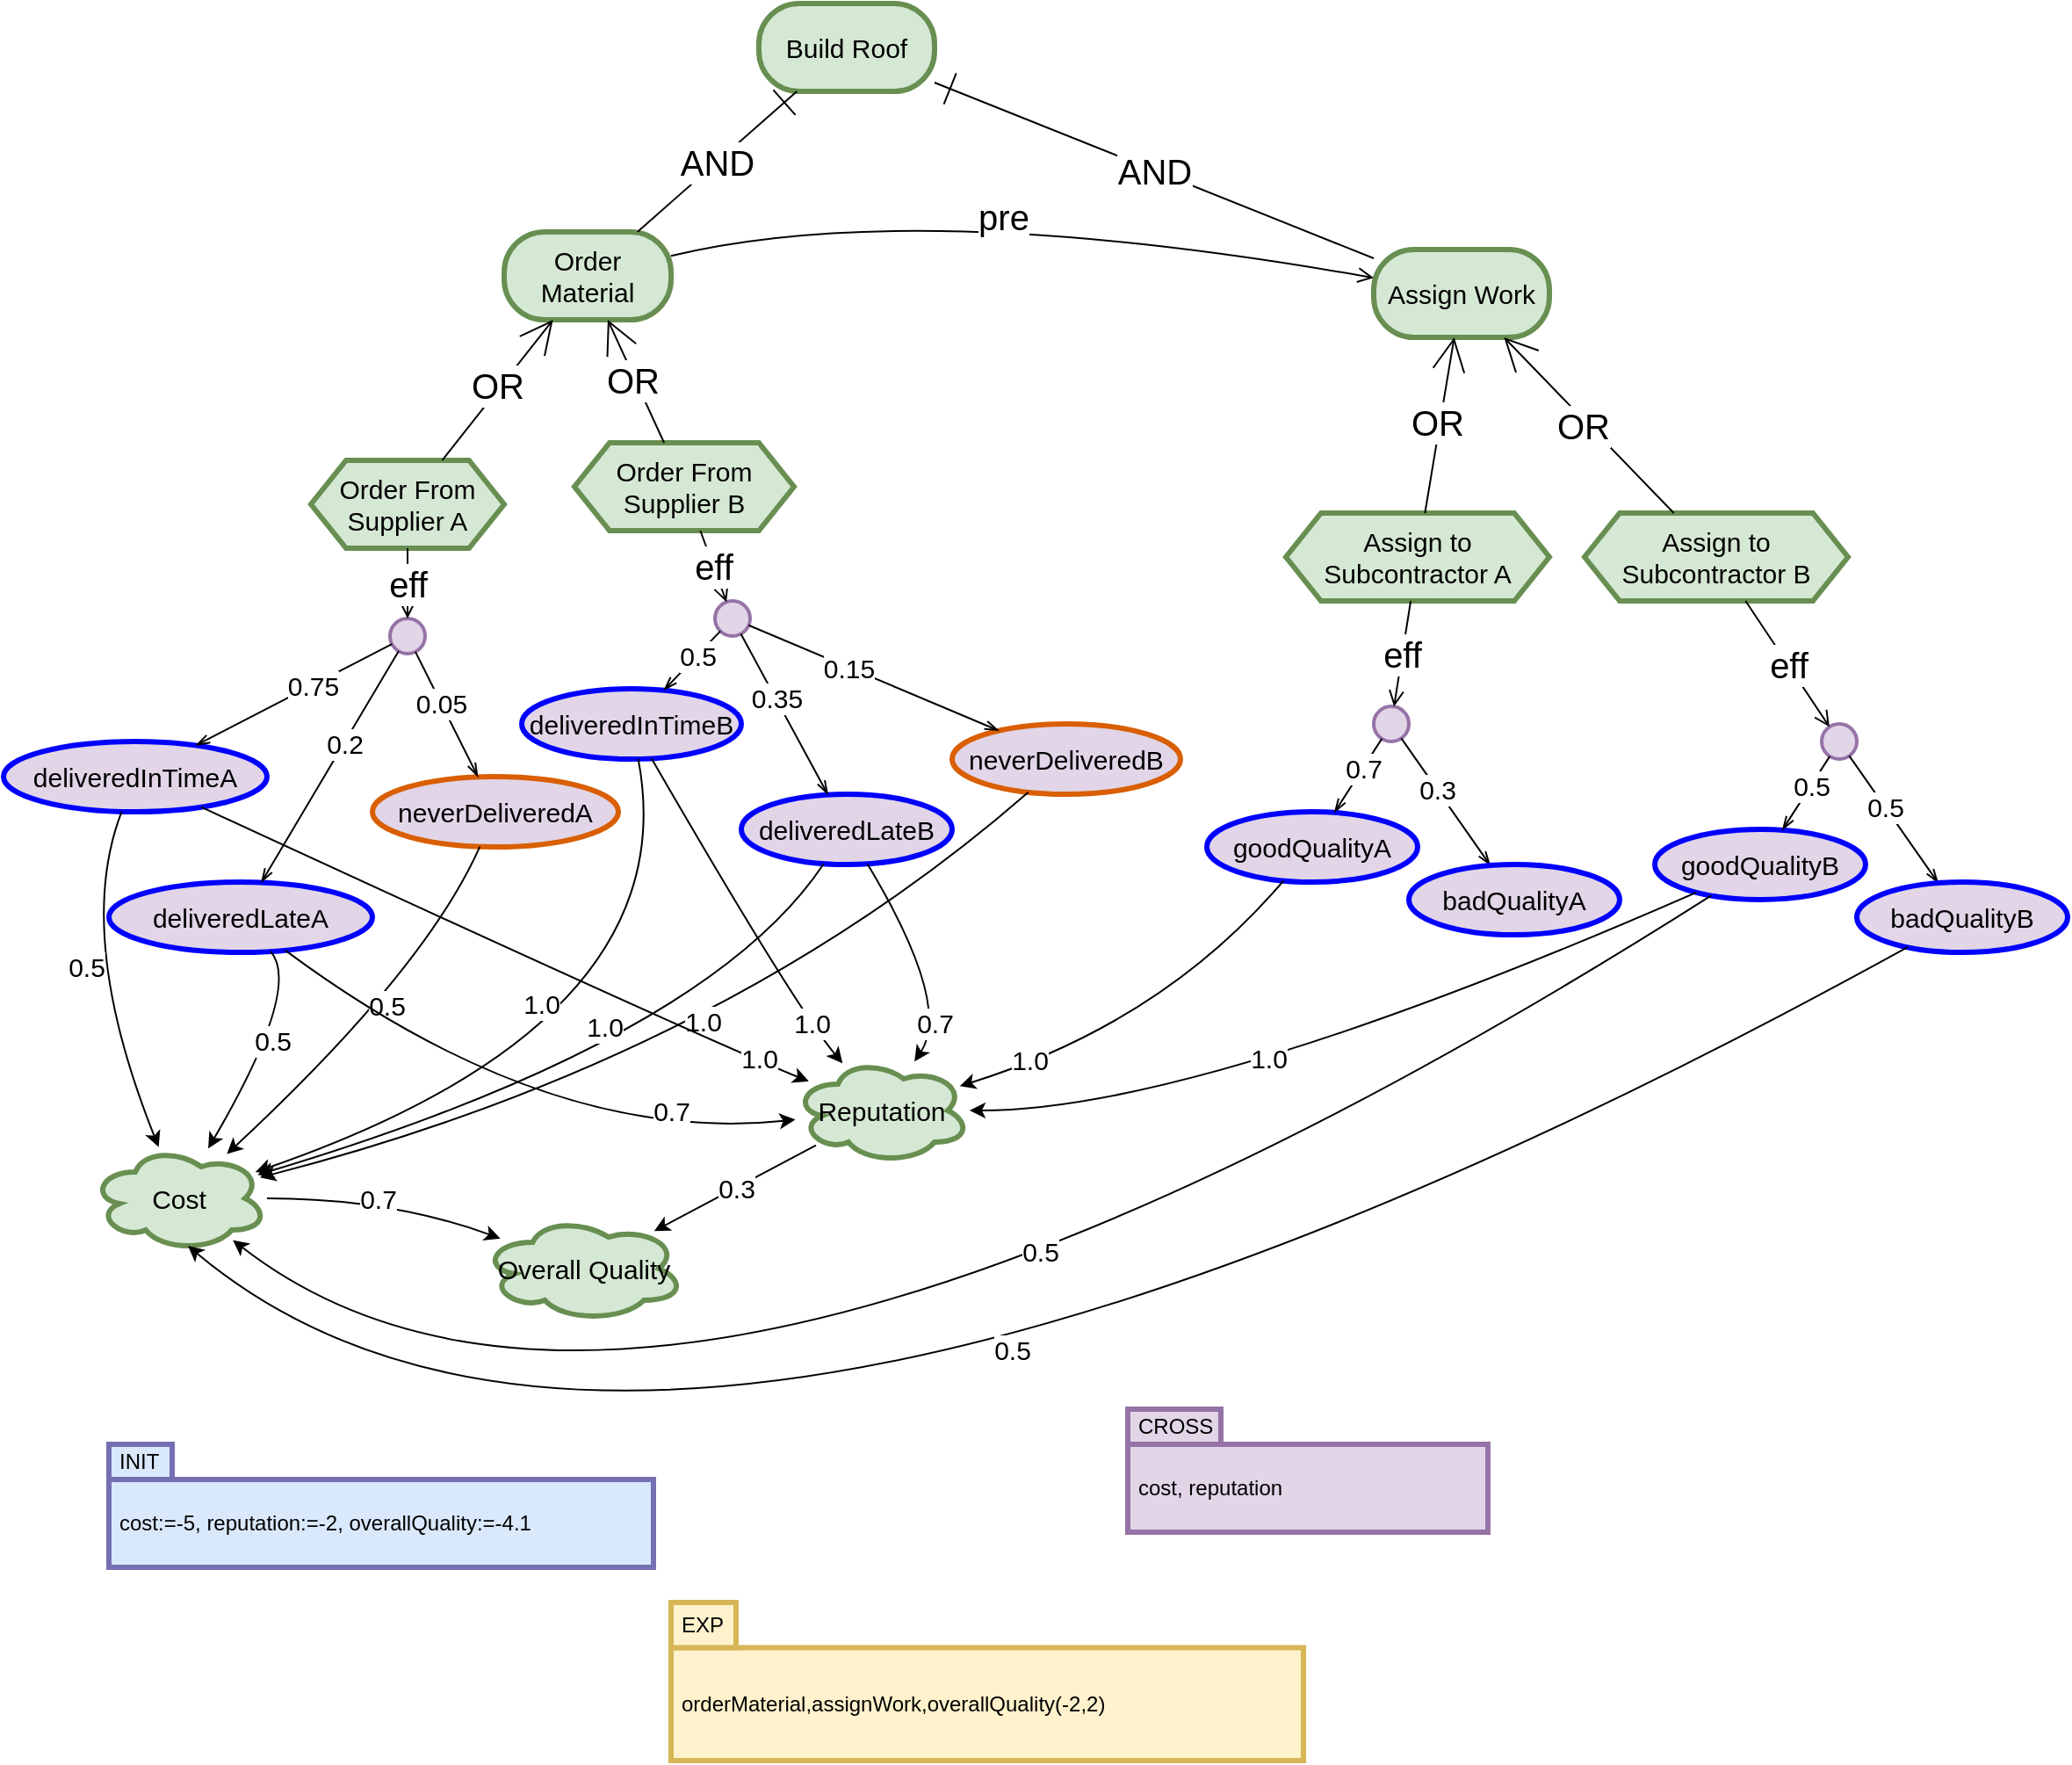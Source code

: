 <mxfile compressed="false" version="28.0.6">
  <diagram id="UxMqaiS_ZeVZrvt0yCDw" name="Page-1">
    <mxGraphModel dx="2526" dy="875" grid="1" gridSize="10" guides="1" tooltips="1" connect="1" arrows="1" fold="1" page="1" pageScale="1" pageWidth="1100" pageHeight="850" math="0" shadow="0">
      <root>
        <mxCell id="0" />
        <mxCell id="1" parent="0" />
        <object label="Order Material" concept="goal" actor="default" id="s7Z0I-bON0rsUeWnYovQ-43">
          <mxCell style="rounded=1;whiteSpace=wrap;html=1;arcSize=46;fillColor=#d5e8d4;strokeColor=#688F51;fontSize=15;strokeWidth=3;" parent="1" vertex="1">
            <mxGeometry x="275" y="170" width="95" height="50" as="geometry" />
          </mxCell>
        </object>
        <object label="Order From Supplier A" concept="task" actor="default" id="s7Z0I-bON0rsUeWnYovQ-47">
          <mxCell style="shape=hexagon;perimeter=hexagonPerimeter2;whiteSpace=wrap;html=1;fixedSize=1;strokeWidth=3;fontSize=15;size=20;fillColor=#d5e8d4;strokeColor=#688F51;" parent="1" vertex="1">
            <mxGeometry x="165" y="300" width="110" height="50" as="geometry" />
          </mxCell>
        </object>
        <object label="Order From Supplier B" concept="task" actor="default" id="s7Z0I-bON0rsUeWnYovQ-48">
          <mxCell style="shape=hexagon;perimeter=hexagonPerimeter2;whiteSpace=wrap;html=1;fixedSize=1;strokeWidth=3;fontSize=15;size=20;fillColor=#d5e8d4;strokeColor=#688F51;" parent="1" vertex="1">
            <mxGeometry x="315" y="290" width="125" height="50" as="geometry" />
          </mxCell>
        </object>
        <object label="OR" concept="orDecomp" id="s7Z0I-bON0rsUeWnYovQ-49">
          <mxCell style="orthogonalLoop=1;jettySize=auto;html=1;fontSize=20;endArrow=open;endFill=0;endSize=17;strokeColor=#000000;curved=1;" parent="1" source="s7Z0I-bON0rsUeWnYovQ-47" target="s7Z0I-bON0rsUeWnYovQ-43" edge="1">
            <mxGeometry x="0.038" y="2" relative="1" as="geometry">
              <mxPoint x="345" y="240" as="sourcePoint" />
              <mxPoint x="345" y="180" as="targetPoint" />
              <mxPoint as="offset" />
            </mxGeometry>
          </mxCell>
        </object>
        <object label="OR" concept="orDecomp" id="s7Z0I-bON0rsUeWnYovQ-50">
          <mxCell style="orthogonalLoop=1;jettySize=auto;html=1;fontSize=20;endArrow=open;endFill=0;endSize=17;strokeColor=#000000;curved=1;" parent="1" source="s7Z0I-bON0rsUeWnYovQ-48" target="s7Z0I-bON0rsUeWnYovQ-43" edge="1">
            <mxGeometry x="0.038" y="2" relative="1" as="geometry">
              <mxPoint x="385" y="360" as="sourcePoint" />
              <mxPoint x="290.714" y="250" as="targetPoint" />
              <mxPoint as="offset" />
            </mxGeometry>
          </mxCell>
        </object>
        <object label="" concept="effectGroup" id="s7Z0I-bON0rsUeWnYovQ-51">
          <mxCell style="ellipse;whiteSpace=wrap;html=1;aspect=fixed;strokeWidth=2;fontSize=15;fillColor=#e1d5e7;strokeColor=#9673a6;" parent="1" vertex="1">
            <mxGeometry x="210" y="390" width="20" height="20" as="geometry" />
          </mxCell>
        </object>
        <object label="eff" concept="effectLink" id="s7Z0I-bON0rsUeWnYovQ-52">
          <mxCell style="orthogonalLoop=1;jettySize=auto;html=1;fontSize=20;endArrow=open;endFill=0;endSize=7;elbow=vertical;strokeColor=#000302;" parent="1" source="s7Z0I-bON0rsUeWnYovQ-47" target="s7Z0I-bON0rsUeWnYovQ-51" edge="1">
            <mxGeometry relative="1" as="geometry">
              <mxPoint x="215" y="380" as="sourcePoint" />
              <mxPoint y="235" as="targetPoint" />
            </mxGeometry>
          </mxCell>
        </object>
        <object label="deliveredInTimeA" concept="effect" status="attainment" actor="" id="s7Z0I-bON0rsUeWnYovQ-53">
          <mxCell style="ellipse;whiteSpace=wrap;html=1;strokeWidth=3;fontSize=15;fillColor=#e1d5e7;strokeColor=#0000FF;" parent="1" vertex="1">
            <mxGeometry x="-10" y="460" width="150" height="40" as="geometry" />
          </mxCell>
        </object>
        <object label="neverDeliveredA" concept="effect" status="failure" actor="" id="s7Z0I-bON0rsUeWnYovQ-54">
          <mxCell style="ellipse;whiteSpace=wrap;html=1;strokeWidth=3;fontSize=15;fillColor=#e1d5e7;strokeColor=#d95f02;" parent="1" vertex="1">
            <mxGeometry x="200" y="480" width="140" height="40" as="geometry" />
          </mxCell>
        </object>
        <object label="0.75" concept="effectGroupLink" id="s7Z0I-bON0rsUeWnYovQ-55">
          <mxCell style="endArrow=openThin;html=1;fontSize=15;endFill=0;elbow=vertical;curved=1;strokeColor=#000000;" parent="1" source="s7Z0I-bON0rsUeWnYovQ-51" target="s7Z0I-bON0rsUeWnYovQ-53" edge="1">
            <mxGeometry x="-0.2" width="50" height="50" relative="1" as="geometry">
              <mxPoint x="312" y="465" as="sourcePoint" />
              <mxPoint x="312" y="515" as="targetPoint" />
              <mxPoint as="offset" />
            </mxGeometry>
          </mxCell>
        </object>
        <object label="0.05" concept="effectGroupLink" id="s7Z0I-bON0rsUeWnYovQ-56">
          <mxCell style="endArrow=openThin;html=1;fontSize=15;endFill=0;elbow=vertical;curved=1;strokeColor=#000000;" parent="1" source="s7Z0I-bON0rsUeWnYovQ-51" target="s7Z0I-bON0rsUeWnYovQ-54" edge="1">
            <mxGeometry x="-0.2" width="50" height="50" relative="1" as="geometry">
              <mxPoint x="178.445" y="502.552" as="sourcePoint" />
              <mxPoint x="131.912" y="555.592" as="targetPoint" />
              <mxPoint as="offset" />
            </mxGeometry>
          </mxCell>
        </object>
        <object label="" concept="effectGroup" id="s7Z0I-bON0rsUeWnYovQ-57">
          <mxCell style="ellipse;whiteSpace=wrap;html=1;aspect=fixed;strokeWidth=2;fontSize=15;fillColor=#e1d5e7;strokeColor=#9673a6;" parent="1" vertex="1">
            <mxGeometry x="395" y="380" width="20" height="20" as="geometry" />
          </mxCell>
        </object>
        <object label="eff" concept="effectLink" id="s7Z0I-bON0rsUeWnYovQ-58">
          <mxCell style="orthogonalLoop=1;jettySize=auto;html=1;fontSize=20;endArrow=open;endFill=0;endSize=7;elbow=vertical;strokeColor=#000302;" parent="1" source="s7Z0I-bON0rsUeWnYovQ-48" target="s7Z0I-bON0rsUeWnYovQ-57" edge="1">
            <mxGeometry relative="1" as="geometry">
              <mxPoint x="445" y="410" as="sourcePoint" />
              <mxPoint x="230" y="265" as="targetPoint" />
            </mxGeometry>
          </mxCell>
        </object>
        <object label="deliveredInTimeB" concept="effect" status="attainment" actor="" id="s7Z0I-bON0rsUeWnYovQ-59">
          <mxCell style="ellipse;whiteSpace=wrap;html=1;strokeWidth=3;fontSize=15;fillColor=#e1d5e7;strokeColor=#0000FF;" parent="1" vertex="1">
            <mxGeometry x="285" y="430" width="125" height="40" as="geometry" />
          </mxCell>
        </object>
        <object label="neverDeliveredB" concept="effect" status="failure" actor="" id="s7Z0I-bON0rsUeWnYovQ-60">
          <mxCell style="ellipse;whiteSpace=wrap;html=1;strokeWidth=3;fontSize=15;fillColor=#e1d5e7;strokeColor=#d95f02;" parent="1" vertex="1">
            <mxGeometry x="530" y="450" width="130" height="40" as="geometry" />
          </mxCell>
        </object>
        <object label="0.5" concept="effectGroupLink" id="s7Z0I-bON0rsUeWnYovQ-61">
          <mxCell style="endArrow=openThin;html=1;fontSize=15;endFill=0;elbow=vertical;curved=1;strokeColor=#000000;" parent="1" source="s7Z0I-bON0rsUeWnYovQ-57" target="s7Z0I-bON0rsUeWnYovQ-59" edge="1">
            <mxGeometry x="-0.2" width="50" height="50" relative="1" as="geometry">
              <mxPoint x="542" y="495" as="sourcePoint" />
              <mxPoint x="542" y="545" as="targetPoint" />
              <mxPoint as="offset" />
            </mxGeometry>
          </mxCell>
        </object>
        <object label="0.15" concept="effectGroupLink" id="s7Z0I-bON0rsUeWnYovQ-62">
          <mxCell style="endArrow=openThin;html=1;fontSize=15;endFill=0;elbow=vertical;curved=1;strokeColor=#000000;" parent="1" source="s7Z0I-bON0rsUeWnYovQ-57" target="s7Z0I-bON0rsUeWnYovQ-60" edge="1">
            <mxGeometry x="-0.2" width="50" height="50" relative="1" as="geometry">
              <mxPoint x="408.445" y="532.552" as="sourcePoint" />
              <mxPoint x="361.912" y="585.592" as="targetPoint" />
              <mxPoint as="offset" />
            </mxGeometry>
          </mxCell>
        </object>
        <object label="Cost" concept="quality" actor="default" id="s7Z0I-bON0rsUeWnYovQ-84">
          <mxCell style="ellipse;shape=cloud;whiteSpace=wrap;html=1;strokeWidth=3;fontSize=15;fillColor=#d5e8d4;strokeColor=#688F51;" parent="1" vertex="1">
            <mxGeometry x="40" y="690" width="100" height="60" as="geometry" />
          </mxCell>
        </object>
        <object label="0.5" concept="contributionLink" id="s7Z0I-bON0rsUeWnYovQ-85">
          <mxCell style="endArrow=classic;html=1;fontSize=15;elbow=vertical;curved=1;strokeColor=#000000;" parent="1" source="s7Z0I-bON0rsUeWnYovQ-53" target="s7Z0I-bON0rsUeWnYovQ-84" edge="1">
            <mxGeometry x="-0.077" relative="1" as="geometry">
              <mxPoint x="435" y="580.095" as="sourcePoint" />
              <mxPoint x="488.317" y="580.029" as="targetPoint" />
              <Array as="points">
                <mxPoint x="30" y="570" />
              </Array>
              <mxPoint as="offset" />
            </mxGeometry>
          </mxCell>
        </object>
        <object label="Reputation" concept="quality" actor="default" id="s7Z0I-bON0rsUeWnYovQ-86">
          <mxCell style="ellipse;shape=cloud;whiteSpace=wrap;html=1;strokeWidth=3;fontSize=15;fillColor=#d5e8d4;strokeColor=#688F51;" parent="1" vertex="1">
            <mxGeometry x="440" y="640" width="100" height="60" as="geometry" />
          </mxCell>
        </object>
        <object label="Overall Quality" concept="quality" actor="default" id="s7Z0I-bON0rsUeWnYovQ-89">
          <mxCell style="ellipse;shape=cloud;whiteSpace=wrap;html=1;strokeWidth=3;fontSize=15;fillColor=#d5e8d4;strokeColor=#688F51;" parent="1" vertex="1">
            <mxGeometry x="262.5" y="730" width="115" height="60" as="geometry" />
          </mxCell>
        </object>
        <object label="0.7" concept="contributionLink" id="s7Z0I-bON0rsUeWnYovQ-90">
          <mxCell style="endArrow=classic;html=1;fontSize=15;elbow=vertical;curved=1;strokeColor=#000000;" parent="1" source="s7Z0I-bON0rsUeWnYovQ-84" target="s7Z0I-bON0rsUeWnYovQ-89" edge="1">
            <mxGeometry x="-0.077" relative="1" as="geometry">
              <mxPoint x="595" y="580.095" as="sourcePoint" />
              <mxPoint x="648.317" y="580.029" as="targetPoint" />
              <Array as="points">
                <mxPoint x="210" y="720" />
              </Array>
              <mxPoint as="offset" />
            </mxGeometry>
          </mxCell>
        </object>
        <object label="0.3" concept="contributionLink" id="s7Z0I-bON0rsUeWnYovQ-91">
          <mxCell style="endArrow=classic;html=1;fontSize=15;elbow=vertical;curved=1;strokeColor=#000000;" parent="1" source="s7Z0I-bON0rsUeWnYovQ-86" target="s7Z0I-bON0rsUeWnYovQ-89" edge="1">
            <mxGeometry relative="1" as="geometry">
              <mxPoint x="403.448" y="642.299" as="sourcePoint" />
              <mxPoint x="510" y="670" as="targetPoint" />
            </mxGeometry>
          </mxCell>
        </object>
        <object label="deliveredLateA" concept="effect" status="attainment" actor="" id="vVbBvmcP8cE8SM1TlQaR-1">
          <mxCell style="ellipse;whiteSpace=wrap;html=1;strokeWidth=3;fontSize=15;fillColor=#e1d5e7;strokeColor=#0000FF;" parent="1" vertex="1">
            <mxGeometry x="50" y="540" width="150" height="40" as="geometry" />
          </mxCell>
        </object>
        <object label="0.2" concept="effectGroupLink" id="vVbBvmcP8cE8SM1TlQaR-2">
          <mxCell style="endArrow=openThin;html=1;fontSize=15;endFill=0;elbow=vertical;curved=1;strokeColor=#000000;" parent="1" source="s7Z0I-bON0rsUeWnYovQ-51" target="vVbBvmcP8cE8SM1TlQaR-1" edge="1">
            <mxGeometry x="-0.2" width="50" height="50" relative="1" as="geometry">
              <mxPoint x="170" y="410" as="sourcePoint" />
              <mxPoint x="220.167" y="500.198" as="targetPoint" />
              <mxPoint as="offset" />
            </mxGeometry>
          </mxCell>
        </object>
        <object label="deliveredLateB" concept="effect" status="attainment" actor="" id="vVbBvmcP8cE8SM1TlQaR-3">
          <mxCell style="ellipse;whiteSpace=wrap;html=1;strokeWidth=3;fontSize=15;fillColor=#e1d5e7;strokeColor=#0000FF;" parent="1" vertex="1">
            <mxGeometry x="410" y="490" width="120" height="40" as="geometry" />
          </mxCell>
        </object>
        <object label="0.35" concept="effectGroupLink" id="vVbBvmcP8cE8SM1TlQaR-4">
          <mxCell style="endArrow=openThin;html=1;fontSize=15;endFill=0;elbow=vertical;curved=1;strokeColor=#000000;" parent="1" source="s7Z0I-bON0rsUeWnYovQ-57" target="vVbBvmcP8cE8SM1TlQaR-3" edge="1">
            <mxGeometry x="-0.2" width="50" height="50" relative="1" as="geometry">
              <mxPoint x="408.116" y="407.253" as="sourcePoint" />
              <mxPoint x="375.749" y="440.872" as="targetPoint" />
              <mxPoint as="offset" />
            </mxGeometry>
          </mxCell>
        </object>
        <object label="0.5" concept="contributionLink" id="vVbBvmcP8cE8SM1TlQaR-5">
          <mxCell style="endArrow=classic;html=1;fontSize=15;elbow=vertical;curved=1;strokeColor=#000000;" parent="1" source="vVbBvmcP8cE8SM1TlQaR-1" target="s7Z0I-bON0rsUeWnYovQ-84" edge="1">
            <mxGeometry x="-0.077" relative="1" as="geometry">
              <mxPoint x="67.348" y="509.896" as="sourcePoint" />
              <mxPoint x="96.4" y="643.552" as="targetPoint" />
              <Array as="points">
                <mxPoint x="160" y="600" />
              </Array>
              <mxPoint as="offset" />
            </mxGeometry>
          </mxCell>
        </object>
        <object label="0.5" concept="contributionLink" id="vVbBvmcP8cE8SM1TlQaR-6">
          <mxCell style="endArrow=classic;html=1;fontSize=15;elbow=vertical;curved=1;strokeColor=#000000;" parent="1" source="s7Z0I-bON0rsUeWnYovQ-54" target="s7Z0I-bON0rsUeWnYovQ-84" edge="1">
            <mxGeometry x="-0.077" relative="1" as="geometry">
              <mxPoint x="173.391" y="569.995" as="sourcePoint" />
              <mxPoint x="142.237" y="643.13" as="targetPoint" />
              <Array as="points">
                <mxPoint x="230" y="590" />
              </Array>
              <mxPoint as="offset" />
            </mxGeometry>
          </mxCell>
        </object>
        <object label="1.0" concept="contributionLink" id="vVbBvmcP8cE8SM1TlQaR-7">
          <mxCell style="endArrow=classic;html=1;fontSize=15;elbow=vertical;curved=1;strokeColor=#000000;" parent="1" source="s7Z0I-bON0rsUeWnYovQ-59" target="s7Z0I-bON0rsUeWnYovQ-84" edge="1">
            <mxGeometry x="0.103" y="-38" relative="1" as="geometry">
              <mxPoint x="271.149" y="529.839" as="sourcePoint" />
              <mxPoint x="155.936" y="649.141" as="targetPoint" />
              <Array as="points">
                <mxPoint x="380" y="620" />
              </Array>
              <mxPoint as="offset" />
            </mxGeometry>
          </mxCell>
        </object>
        <object label="1.0" concept="contributionLink" id="vVbBvmcP8cE8SM1TlQaR-8">
          <mxCell style="endArrow=classic;html=1;fontSize=15;elbow=vertical;curved=1;strokeColor=#000000;" parent="1" source="vVbBvmcP8cE8SM1TlQaR-3" target="s7Z0I-bON0rsUeWnYovQ-84" edge="1">
            <mxGeometry x="-0.102" y="-24" relative="1" as="geometry">
              <mxPoint x="361.314" y="479.963" as="sourcePoint" />
              <mxPoint x="168.539" y="662.8" as="targetPoint" />
              <Array as="points">
                <mxPoint x="390" y="630" />
              </Array>
              <mxPoint as="offset" />
            </mxGeometry>
          </mxCell>
        </object>
        <object label="1.0" concept="contributionLink" id="vVbBvmcP8cE8SM1TlQaR-9">
          <mxCell style="endArrow=classic;html=1;fontSize=15;elbow=vertical;curved=1;strokeColor=#000000;" parent="1" source="s7Z0I-bON0rsUeWnYovQ-60" target="s7Z0I-bON0rsUeWnYovQ-84" edge="1">
            <mxGeometry x="-0.102" y="-24" relative="1" as="geometry">
              <mxPoint x="466.984" y="539.524" as="sourcePoint" />
              <mxPoint x="169.239" y="664.785" as="targetPoint" />
              <Array as="points">
                <mxPoint x="400" y="640" />
              </Array>
              <mxPoint as="offset" />
            </mxGeometry>
          </mxCell>
        </object>
        <object label="1.0" concept="contributionLink" id="vVbBvmcP8cE8SM1TlQaR-10">
          <mxCell style="endArrow=classic;html=1;fontSize=15;elbow=vertical;curved=1;strokeColor=#000000;" parent="1" source="s7Z0I-bON0rsUeWnYovQ-53" target="s7Z0I-bON0rsUeWnYovQ-86" edge="1">
            <mxGeometry x="0.835" y="2" relative="1" as="geometry">
              <mxPoint x="361.314" y="479.963" as="sourcePoint" />
              <mxPoint x="184.104" y="695.867" as="targetPoint" />
              <Array as="points">
                <mxPoint x="390" y="630" />
              </Array>
              <mxPoint as="offset" />
            </mxGeometry>
          </mxCell>
        </object>
        <object label="0.7" concept="contributionLink" id="vVbBvmcP8cE8SM1TlQaR-11">
          <mxCell style="endArrow=classic;html=1;fontSize=15;elbow=vertical;curved=1;strokeColor=#000000;" parent="1" source="vVbBvmcP8cE8SM1TlQaR-1" target="s7Z0I-bON0rsUeWnYovQ-86" edge="1">
            <mxGeometry x="0.576" y="13" relative="1" as="geometry">
              <mxPoint x="112.571" y="507.31" as="sourcePoint" />
              <mxPoint x="458.397" y="663.359" as="targetPoint" />
              <Array as="points">
                <mxPoint x="300" y="690" />
              </Array>
              <mxPoint as="offset" />
            </mxGeometry>
          </mxCell>
        </object>
        <object label="1.0" concept="contributionLink" id="vVbBvmcP8cE8SM1TlQaR-12">
          <mxCell style="endArrow=classic;html=1;fontSize=15;elbow=vertical;curved=1;strokeColor=#000000;" parent="1" source="s7Z0I-bON0rsUeWnYovQ-59" target="s7Z0I-bON0rsUeWnYovQ-86" edge="1">
            <mxGeometry x="0.716" y="1" relative="1" as="geometry">
              <mxPoint x="112.571" y="507.31" as="sourcePoint" />
              <mxPoint x="458.397" y="663.359" as="targetPoint" />
              <Array as="points">
                <mxPoint x="440" y="610" />
              </Array>
              <mxPoint as="offset" />
            </mxGeometry>
          </mxCell>
        </object>
        <object label="0.7" concept="contributionLink" id="vVbBvmcP8cE8SM1TlQaR-13">
          <mxCell style="endArrow=classic;html=1;fontSize=15;elbow=vertical;curved=1;strokeColor=#000000;" parent="1" source="vVbBvmcP8cE8SM1TlQaR-3" target="s7Z0I-bON0rsUeWnYovQ-86" edge="1">
            <mxGeometry x="0.626" y="-3" relative="1" as="geometry">
              <mxPoint x="368.859" y="479.667" as="sourcePoint" />
              <mxPoint x="477.763" y="653.13" as="targetPoint" />
              <Array as="points">
                <mxPoint x="530" y="610" />
              </Array>
              <mxPoint as="offset" />
            </mxGeometry>
          </mxCell>
        </object>
        <object label="Assign Work" concept="goal" actor="default" id="vVbBvmcP8cE8SM1TlQaR-14">
          <mxCell style="rounded=1;whiteSpace=wrap;html=1;arcSize=46;fillColor=#d5e8d4;strokeColor=#688F51;fontSize=15;strokeWidth=3;" parent="1" vertex="1">
            <mxGeometry x="770" y="180" width="100" height="50" as="geometry" />
          </mxCell>
        </object>
        <object label="Assign to Subcontractor A" concept="task" actor="default" id="vVbBvmcP8cE8SM1TlQaR-15">
          <mxCell style="shape=hexagon;perimeter=hexagonPerimeter2;whiteSpace=wrap;html=1;fixedSize=1;strokeWidth=3;fontSize=15;size=20;fillColor=#d5e8d4;strokeColor=#688F51;" parent="1" vertex="1">
            <mxGeometry x="720" y="330" width="150" height="50" as="geometry" />
          </mxCell>
        </object>
        <object label="Assign to Subcontractor B" concept="task" actor="default" id="vVbBvmcP8cE8SM1TlQaR-16">
          <mxCell style="shape=hexagon;perimeter=hexagonPerimeter2;whiteSpace=wrap;html=1;fixedSize=1;strokeWidth=3;fontSize=15;size=20;fillColor=#d5e8d4;strokeColor=#688F51;" parent="1" vertex="1">
            <mxGeometry x="890" y="330" width="150" height="50" as="geometry" />
          </mxCell>
        </object>
        <object label="OR" concept="orDecomp" id="vVbBvmcP8cE8SM1TlQaR-18">
          <mxCell style="orthogonalLoop=1;jettySize=auto;html=1;fontSize=20;endArrow=open;endFill=0;endSize=17;strokeColor=#000000;curved=1;" parent="1" source="vVbBvmcP8cE8SM1TlQaR-15" target="vVbBvmcP8cE8SM1TlQaR-14" edge="1">
            <mxGeometry x="0.038" y="2" relative="1" as="geometry">
              <mxPoint x="375" y="300" as="sourcePoint" />
              <mxPoint x="340" y="230" as="targetPoint" />
              <mxPoint as="offset" />
            </mxGeometry>
          </mxCell>
        </object>
        <object label="OR" concept="orDecomp" id="vVbBvmcP8cE8SM1TlQaR-19">
          <mxCell style="orthogonalLoop=1;jettySize=auto;html=1;fontSize=20;endArrow=open;endFill=0;endSize=17;strokeColor=#000000;curved=1;" parent="1" source="vVbBvmcP8cE8SM1TlQaR-16" target="vVbBvmcP8cE8SM1TlQaR-14" edge="1">
            <mxGeometry x="0.038" y="2" relative="1" as="geometry">
              <mxPoint x="576.087" y="310" as="sourcePoint" />
              <mxPoint x="614.13" y="240" as="targetPoint" />
              <mxPoint as="offset" />
            </mxGeometry>
          </mxCell>
        </object>
        <object label="Build Roof" concept="goal" actor="default" runs="1" id="vVbBvmcP8cE8SM1TlQaR-20">
          <mxCell style="rounded=1;whiteSpace=wrap;html=1;arcSize=46;fillColor=#d5e8d4;strokeColor=#688F51;fontSize=15;strokeWidth=3;" parent="1" vertex="1">
            <mxGeometry x="420" y="40" width="100" height="50" as="geometry" />
          </mxCell>
        </object>
        <object label="AND" concept="andDecomp" id="vVbBvmcP8cE8SM1TlQaR-21">
          <mxCell style="rounded=0;orthogonalLoop=1;jettySize=auto;html=1;fontSize=20;endArrow=ERone;endFill=0;endSize=17;" parent="1" source="s7Z0I-bON0rsUeWnYovQ-43" target="vVbBvmcP8cE8SM1TlQaR-20" edge="1">
            <mxGeometry relative="1" as="geometry">
              <mxPoint x="360" y="150" as="sourcePoint" />
              <mxPoint x="360" y="100" as="targetPoint" />
            </mxGeometry>
          </mxCell>
        </object>
        <object label="AND" concept="andDecomp" id="vVbBvmcP8cE8SM1TlQaR-22">
          <mxCell style="rounded=0;orthogonalLoop=1;jettySize=auto;html=1;fontSize=20;endArrow=ERone;endFill=0;endSize=17;" parent="1" source="vVbBvmcP8cE8SM1TlQaR-14" target="vVbBvmcP8cE8SM1TlQaR-20" edge="1">
            <mxGeometry relative="1" as="geometry">
              <mxPoint x="360.865" y="180" as="sourcePoint" />
              <mxPoint x="451.635" y="100" as="targetPoint" />
            </mxGeometry>
          </mxCell>
        </object>
        <object label="" concept="effectGroup" id="vVbBvmcP8cE8SM1TlQaR-23">
          <mxCell style="ellipse;whiteSpace=wrap;html=1;aspect=fixed;strokeWidth=2;fontSize=15;fillColor=#e1d5e7;strokeColor=#9673a6;" parent="1" vertex="1">
            <mxGeometry x="770" y="440" width="20" height="20" as="geometry" />
          </mxCell>
        </object>
        <object label="eff" concept="effectLink" id="vVbBvmcP8cE8SM1TlQaR-24">
          <mxCell style="orthogonalLoop=1;jettySize=auto;html=1;fontSize=20;endArrow=open;endFill=0;endSize=7;elbow=vertical;strokeColor=#000302;rounded=0;" parent="1" source="vVbBvmcP8cE8SM1TlQaR-15" target="vVbBvmcP8cE8SM1TlQaR-23" edge="1">
            <mxGeometry relative="1" as="geometry">
              <mxPoint x="870" y="430" as="sourcePoint" />
              <mxPoint x="655" y="285" as="targetPoint" />
            </mxGeometry>
          </mxCell>
        </object>
        <object label="goodQualityA" concept="effect" status="attainment" actor="" id="vVbBvmcP8cE8SM1TlQaR-25">
          <mxCell style="ellipse;whiteSpace=wrap;html=1;strokeWidth=3;fontSize=15;fillColor=#e1d5e7;strokeColor=#0000FF;" parent="1" vertex="1">
            <mxGeometry x="675" y="500" width="120" height="40" as="geometry" />
          </mxCell>
        </object>
        <object label="0.7" concept="effectGroupLink" id="vVbBvmcP8cE8SM1TlQaR-27">
          <mxCell style="endArrow=openThin;html=1;fontSize=15;endFill=0;elbow=vertical;curved=1;strokeColor=#000000;rounded=0;" parent="1" source="vVbBvmcP8cE8SM1TlQaR-23" target="vVbBvmcP8cE8SM1TlQaR-25" edge="1">
            <mxGeometry x="-0.2" width="50" height="50" relative="1" as="geometry">
              <mxPoint x="904.5" y="480" as="sourcePoint" />
              <mxPoint x="904.5" y="530" as="targetPoint" />
              <mxPoint as="offset" />
            </mxGeometry>
          </mxCell>
        </object>
        <object label="0.3" concept="effectGroupLink" id="vVbBvmcP8cE8SM1TlQaR-28">
          <mxCell style="endArrow=openThin;html=1;fontSize=15;endFill=0;elbow=vertical;curved=1;strokeColor=#000000;rounded=0;" parent="1" source="vVbBvmcP8cE8SM1TlQaR-23" target="vVbBvmcP8cE8SM1TlQaR-29" edge="1">
            <mxGeometry x="-0.2" width="50" height="50" relative="1" as="geometry">
              <mxPoint x="770.945" y="517.552" as="sourcePoint" />
              <mxPoint x="871.848" y="507.833" as="targetPoint" />
              <mxPoint as="offset" />
            </mxGeometry>
          </mxCell>
        </object>
        <object label="badQualityA" concept="effect" status="attainment" actor="" id="vVbBvmcP8cE8SM1TlQaR-29">
          <mxCell style="ellipse;whiteSpace=wrap;html=1;strokeWidth=3;fontSize=15;fillColor=#e1d5e7;strokeColor=#0000FF;" parent="1" vertex="1">
            <mxGeometry x="790" y="530" width="120" height="40" as="geometry" />
          </mxCell>
        </object>
        <object label="pre" concept="precedenceLink" id="vVbBvmcP8cE8SM1TlQaR-30">
          <mxCell style="orthogonalLoop=1;jettySize=auto;html=1;fontSize=20;endArrow=open;endFill=0;endSize=7;elbow=vertical;curved=1;rounded=0;" parent="1" source="s7Z0I-bON0rsUeWnYovQ-43" target="vVbBvmcP8cE8SM1TlQaR-14" edge="1">
            <mxGeometry x="-0.05" y="-2" relative="1" as="geometry">
              <mxPoint x="460" y="220" as="sourcePoint" />
              <mxPoint x="520" y="210" as="targetPoint" />
              <Array as="points">
                <mxPoint x="510" y="150" />
              </Array>
              <mxPoint as="offset" />
            </mxGeometry>
          </mxCell>
        </object>
        <object label="" concept="effectGroup" id="vVbBvmcP8cE8SM1TlQaR-31">
          <mxCell style="ellipse;whiteSpace=wrap;html=1;aspect=fixed;strokeWidth=2;fontSize=15;fillColor=#e1d5e7;strokeColor=#9673a6;" parent="1" vertex="1">
            <mxGeometry x="1025" y="450" width="20" height="20" as="geometry" />
          </mxCell>
        </object>
        <object label="eff" concept="effectLink" id="vVbBvmcP8cE8SM1TlQaR-32">
          <mxCell style="orthogonalLoop=1;jettySize=auto;html=1;fontSize=20;endArrow=open;endFill=0;endSize=7;elbow=vertical;strokeColor=#000302;rounded=0;" parent="1" source="vVbBvmcP8cE8SM1TlQaR-16" target="vVbBvmcP8cE8SM1TlQaR-31" edge="1">
            <mxGeometry relative="1" as="geometry">
              <mxPoint x="1046.053" y="390" as="sourcePoint" />
              <mxPoint x="910" y="295" as="targetPoint" />
            </mxGeometry>
          </mxCell>
        </object>
        <object label="goodQualityB" concept="effect" status="attainment" actor="" id="vVbBvmcP8cE8SM1TlQaR-33">
          <mxCell style="ellipse;whiteSpace=wrap;html=1;strokeWidth=3;fontSize=15;fillColor=#e1d5e7;strokeColor=#0000FF;" parent="1" vertex="1">
            <mxGeometry x="930" y="510" width="120" height="40" as="geometry" />
          </mxCell>
        </object>
        <object label="0.5" concept="effectGroupLink" id="vVbBvmcP8cE8SM1TlQaR-34">
          <mxCell style="endArrow=openThin;html=1;fontSize=15;endFill=0;elbow=vertical;curved=1;strokeColor=#000000;rounded=0;" parent="1" source="vVbBvmcP8cE8SM1TlQaR-31" target="vVbBvmcP8cE8SM1TlQaR-33" edge="1">
            <mxGeometry x="-0.2" width="50" height="50" relative="1" as="geometry">
              <mxPoint x="1159.5" y="490" as="sourcePoint" />
              <mxPoint x="1159.5" y="540" as="targetPoint" />
              <mxPoint as="offset" />
            </mxGeometry>
          </mxCell>
        </object>
        <object label="0.5" concept="effectGroupLink" id="vVbBvmcP8cE8SM1TlQaR-35">
          <mxCell style="endArrow=openThin;html=1;fontSize=15;endFill=0;elbow=vertical;curved=1;strokeColor=#000000;rounded=0;" parent="1" source="vVbBvmcP8cE8SM1TlQaR-31" target="vVbBvmcP8cE8SM1TlQaR-36" edge="1">
            <mxGeometry x="-0.2" width="50" height="50" relative="1" as="geometry">
              <mxPoint x="1025.945" y="527.552" as="sourcePoint" />
              <mxPoint x="1126.848" y="517.833" as="targetPoint" />
              <mxPoint as="offset" />
            </mxGeometry>
          </mxCell>
        </object>
        <object label="badQualityB" concept="effect" status="attainment" actor="" id="vVbBvmcP8cE8SM1TlQaR-36">
          <mxCell style="ellipse;whiteSpace=wrap;html=1;strokeWidth=3;fontSize=15;fillColor=#e1d5e7;strokeColor=#0000FF;" parent="1" vertex="1">
            <mxGeometry x="1045" y="540" width="120" height="40" as="geometry" />
          </mxCell>
        </object>
        <object label="0.5" concept="contributionLink" id="vVbBvmcP8cE8SM1TlQaR-39">
          <mxCell style="endArrow=classic;html=1;fontSize=15;elbow=vertical;curved=1;strokeColor=#000000;" parent="1" source="vVbBvmcP8cE8SM1TlQaR-33" target="s7Z0I-bON0rsUeWnYovQ-84" edge="1">
            <mxGeometry x="-0.152" y="-34" relative="1" as="geometry">
              <mxPoint x="728.59" y="740" as="sourcePoint" />
              <mxPoint x="861.417" y="762.846" as="targetPoint" />
              <Array as="points">
                <mxPoint x="360" y="930" />
              </Array>
              <mxPoint as="offset" />
            </mxGeometry>
          </mxCell>
        </object>
        <object label="0.5" concept="contributionLink" id="vVbBvmcP8cE8SM1TlQaR-40">
          <mxCell style="endArrow=classic;html=1;fontSize=15;elbow=vertical;curved=1;strokeColor=#000000;entryX=0.55;entryY=0.95;entryDx=0;entryDy=0;entryPerimeter=0;" parent="1" source="vVbBvmcP8cE8SM1TlQaR-36" target="s7Z0I-bON0rsUeWnYovQ-84" edge="1">
            <mxGeometry x="-0.038" y="-45" relative="1" as="geometry">
              <mxPoint x="981.026" y="558.974" as="sourcePoint" />
              <mxPoint x="893.65" y="793.568" as="targetPoint" />
              <Array as="points">
                <mxPoint x="360" y="970" />
              </Array>
              <mxPoint x="1" y="-1" as="offset" />
            </mxGeometry>
          </mxCell>
        </object>
        <object label="1.0" concept="contributionLink" id="vVbBvmcP8cE8SM1TlQaR-41">
          <mxCell style="endArrow=classic;html=1;fontSize=15;elbow=vertical;curved=1;strokeColor=#000000;" parent="1" source="vVbBvmcP8cE8SM1TlQaR-25" target="s7Z0I-bON0rsUeWnYovQ-86" edge="1">
            <mxGeometry x="0.626" y="-3" relative="1" as="geometry">
              <mxPoint x="491.767" y="539.612" as="sourcePoint" />
              <mxPoint x="518.57" y="652.146" as="targetPoint" />
              <Array as="points">
                <mxPoint x="650" y="620" />
              </Array>
              <mxPoint as="offset" />
            </mxGeometry>
          </mxCell>
        </object>
        <object label="1.0" concept="contributionLink" id="vVbBvmcP8cE8SM1TlQaR-42">
          <mxCell style="endArrow=classic;html=1;fontSize=15;elbow=vertical;curved=1;strokeColor=#000000;" parent="1" source="vVbBvmcP8cE8SM1TlQaR-33" target="s7Z0I-bON0rsUeWnYovQ-86" edge="1">
            <mxGeometry x="0.187" y="-11" relative="1" as="geometry">
              <mxPoint x="728.644" y="549.243" as="sourcePoint" />
              <mxPoint x="544.346" y="666.142" as="targetPoint" />
              <Array as="points">
                <mxPoint x="670" y="670" />
              </Array>
              <mxPoint as="offset" />
            </mxGeometry>
          </mxCell>
        </object>
        <mxCell id="bpKcQjSValFsViCiSuQe-1" value="" style="group" parent="1" vertex="1" connectable="0">
          <mxGeometry x="50" y="860" width="310" height="70" as="geometry" />
        </mxCell>
        <object label="cost:=-5, reputation:=-2, overallQuality:=-4.1" concept="initialization" usage="Comma separated list of identifiers. Predicates as-is. Variables and qualities in the form [identifier] := [constant]" id="bpKcQjSValFsViCiSuQe-2">
          <mxCell style="rounded=0;whiteSpace=wrap;html=1;fillColor=#dae8fc;strokeColor=#7570b3;align=left;labelPosition=center;verticalLabelPosition=middle;verticalAlign=middle;horizontal=1;strokeWidth=3;spacingLeft=4;" parent="bpKcQjSValFsViCiSuQe-1" vertex="1">
            <mxGeometry y="20" width="310" height="50" as="geometry" />
          </mxCell>
        </object>
        <mxCell id="bpKcQjSValFsViCiSuQe-3" value="INIT" style="rounded=0;whiteSpace=wrap;html=1;fillColor=#dae8fc;strokeColor=#7570b3;strokeWidth=3;align=left;verticalAlign=middle;spacingLeft=4;fontFamily=Helvetica;fontSize=12;fontColor=default;horizontal=1;" parent="bpKcQjSValFsViCiSuQe-1" vertex="1">
          <mxGeometry width="36" height="20" as="geometry" />
        </mxCell>
        <mxCell id="bpKcQjSValFsViCiSuQe-4" value="" style="group" parent="1" vertex="1" connectable="0">
          <mxGeometry x="630" y="840" width="205" height="70" as="geometry" />
        </mxCell>
        <object label="cost, reputation" concept="crossrun" usage="Comma separated list of identifiers. Predicates, variables (as-is), and qualities (camel-case representation)." id="bpKcQjSValFsViCiSuQe-5">
          <mxCell style="rounded=0;whiteSpace=wrap;html=1;fillColor=#e1d5e7;strokeColor=#9673a6;align=left;labelPosition=center;verticalLabelPosition=middle;verticalAlign=middle;horizontal=1;strokeWidth=3;spacingLeft=4;" parent="bpKcQjSValFsViCiSuQe-4" vertex="1">
            <mxGeometry y="20" width="205" height="50" as="geometry" />
          </mxCell>
        </object>
        <mxCell id="bpKcQjSValFsViCiSuQe-6" value="CROSS" style="rounded=0;whiteSpace=wrap;html=1;strokeColor=#9673a6;strokeWidth=3;align=left;verticalAlign=middle;spacingLeft=4;fontFamily=Helvetica;fontSize=12;fontColor=default;horizontal=1;fillColor=#e1d5e7;" parent="bpKcQjSValFsViCiSuQe-4" vertex="1">
          <mxGeometry width="53" height="20" as="geometry" />
        </mxCell>
        <mxCell id="bpKcQjSValFsViCiSuQe-7" value="" style="group" parent="1" vertex="1" connectable="0">
          <mxGeometry x="370" y="950" width="360" height="90" as="geometry" />
        </mxCell>
        <object label="orderMaterial,assignWork,overallQuality(-2,2)" concept="export" usage="Comma separated list of identifiers. Predicates, variables: as-is. Goals, tasks, qualities: camel-case representation." id="bpKcQjSValFsViCiSuQe-8">
          <mxCell style="rounded=0;whiteSpace=wrap;html=1;fillColor=#fff2cc;strokeColor=#d6b656;align=left;labelPosition=center;verticalLabelPosition=middle;verticalAlign=middle;horizontal=1;strokeWidth=3;spacingLeft=4;" parent="bpKcQjSValFsViCiSuQe-7" vertex="1">
            <mxGeometry y="25.714" width="360" height="64.286" as="geometry" />
          </mxCell>
        </object>
        <mxCell id="bpKcQjSValFsViCiSuQe-9" value="EXP" style="rounded=0;whiteSpace=wrap;html=1;strokeColor=#d6b656;strokeWidth=3;align=left;verticalAlign=middle;spacingLeft=4;fontFamily=Helvetica;fontSize=12;fontColor=default;horizontal=1;fillColor=#fff2cc;" parent="bpKcQjSValFsViCiSuQe-7" vertex="1">
          <mxGeometry width="37" height="25.714" as="geometry" />
        </mxCell>
      </root>
    </mxGraphModel>
  </diagram>
</mxfile>
